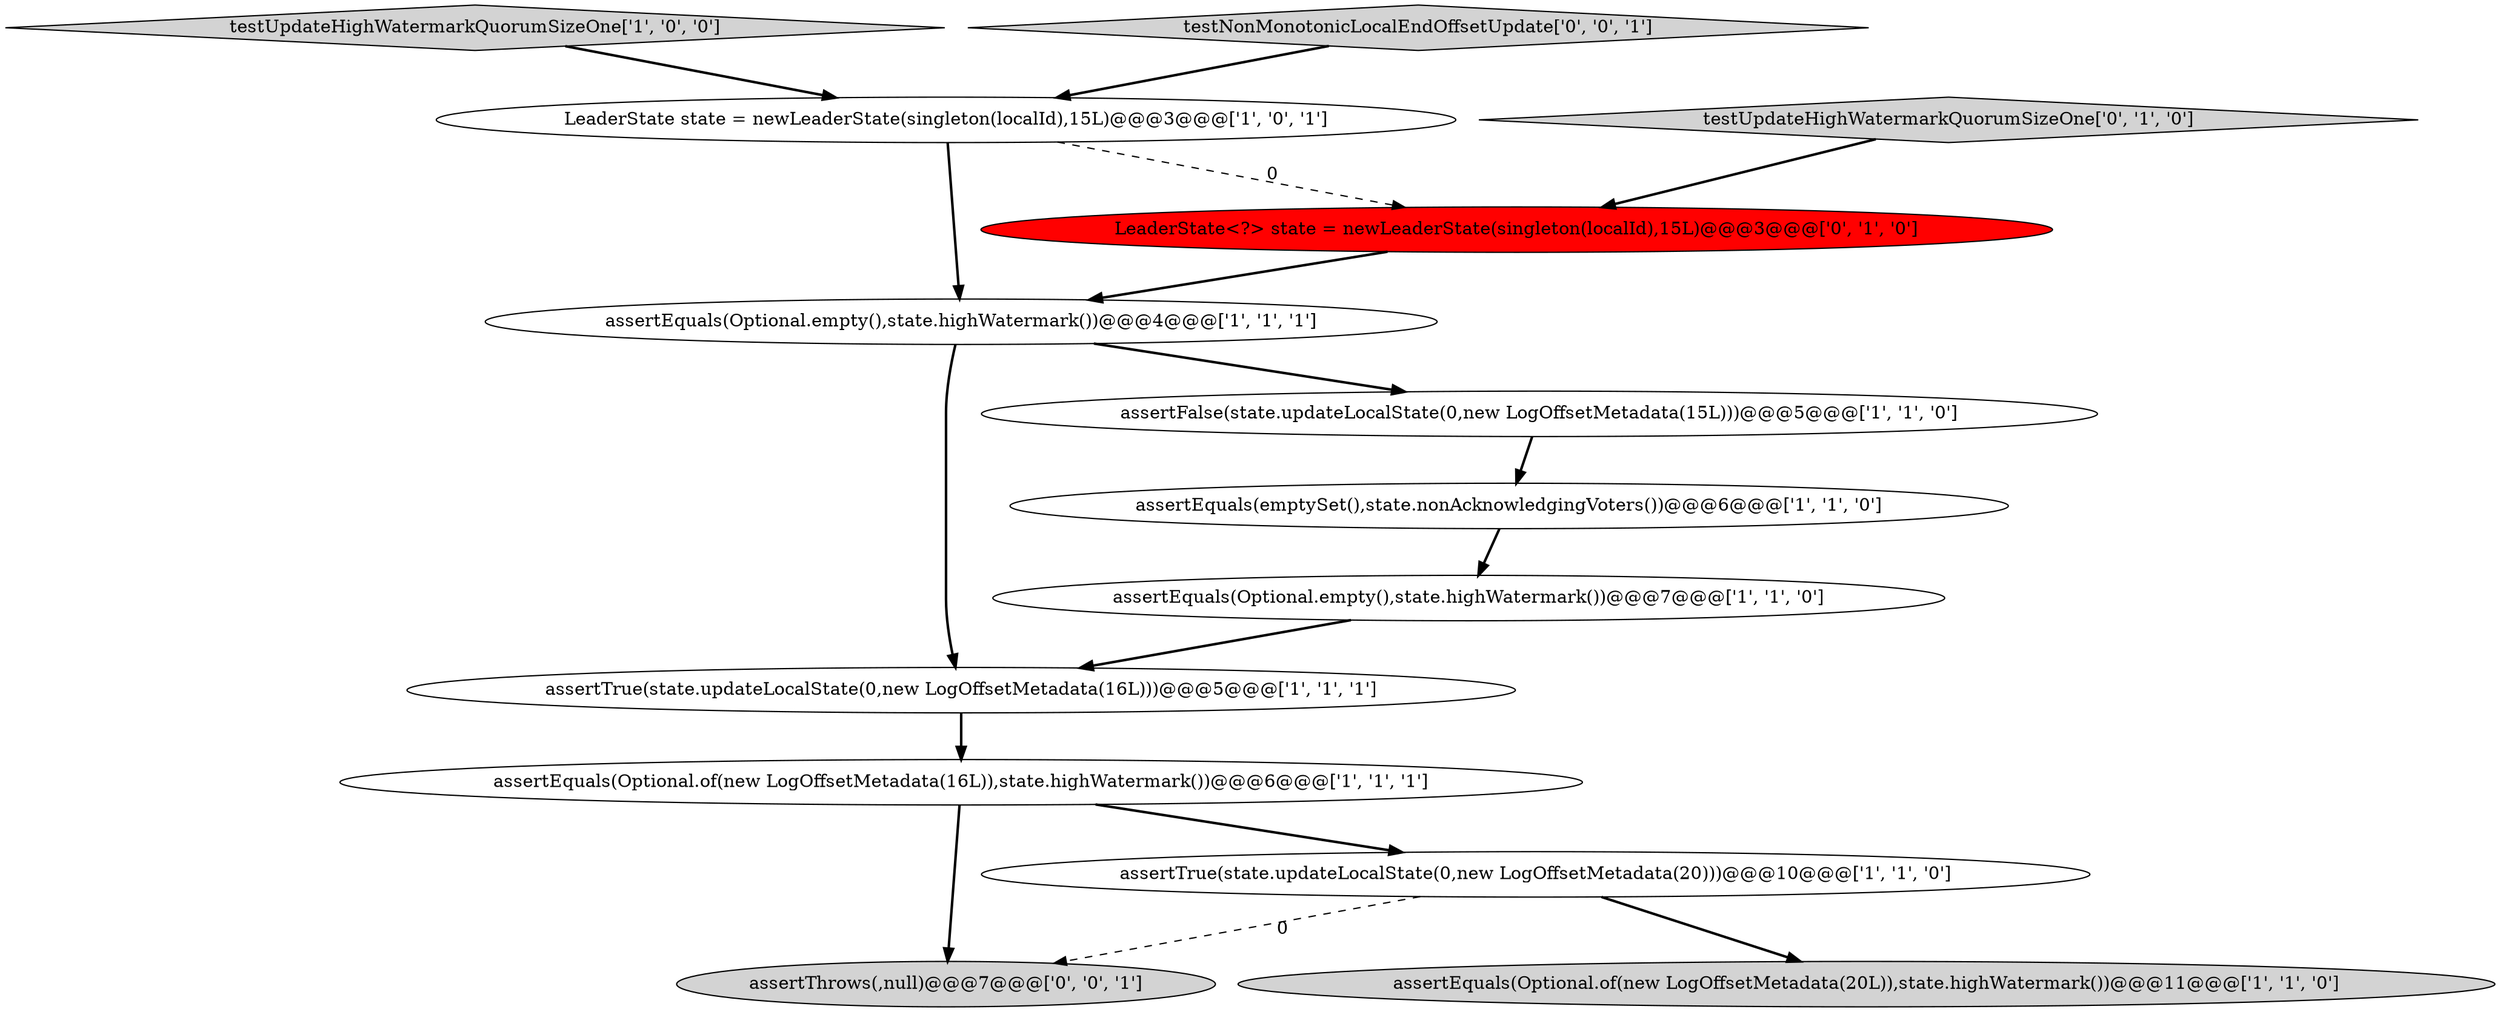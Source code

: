 digraph {
10 [style = filled, label = "LeaderState<?> state = newLeaderState(singleton(localId),15L)@@@3@@@['0', '1', '0']", fillcolor = red, shape = ellipse image = "AAA1AAABBB2BBB"];
1 [style = filled, label = "assertEquals(Optional.empty(),state.highWatermark())@@@7@@@['1', '1', '0']", fillcolor = white, shape = ellipse image = "AAA0AAABBB1BBB"];
8 [style = filled, label = "assertTrue(state.updateLocalState(0,new LogOffsetMetadata(16L)))@@@5@@@['1', '1', '1']", fillcolor = white, shape = ellipse image = "AAA0AAABBB1BBB"];
3 [style = filled, label = "assertEquals(Optional.of(new LogOffsetMetadata(16L)),state.highWatermark())@@@6@@@['1', '1', '1']", fillcolor = white, shape = ellipse image = "AAA0AAABBB1BBB"];
13 [style = filled, label = "assertThrows(,null)@@@7@@@['0', '0', '1']", fillcolor = lightgray, shape = ellipse image = "AAA0AAABBB3BBB"];
2 [style = filled, label = "assertEquals(emptySet(),state.nonAcknowledgingVoters())@@@6@@@['1', '1', '0']", fillcolor = white, shape = ellipse image = "AAA0AAABBB1BBB"];
4 [style = filled, label = "assertEquals(Optional.of(new LogOffsetMetadata(20L)),state.highWatermark())@@@11@@@['1', '1', '0']", fillcolor = lightgray, shape = ellipse image = "AAA0AAABBB1BBB"];
0 [style = filled, label = "LeaderState state = newLeaderState(singleton(localId),15L)@@@3@@@['1', '0', '1']", fillcolor = white, shape = ellipse image = "AAA0AAABBB1BBB"];
5 [style = filled, label = "assertEquals(Optional.empty(),state.highWatermark())@@@4@@@['1', '1', '1']", fillcolor = white, shape = ellipse image = "AAA0AAABBB1BBB"];
9 [style = filled, label = "testUpdateHighWatermarkQuorumSizeOne['1', '0', '0']", fillcolor = lightgray, shape = diamond image = "AAA0AAABBB1BBB"];
11 [style = filled, label = "testUpdateHighWatermarkQuorumSizeOne['0', '1', '0']", fillcolor = lightgray, shape = diamond image = "AAA0AAABBB2BBB"];
7 [style = filled, label = "assertFalse(state.updateLocalState(0,new LogOffsetMetadata(15L)))@@@5@@@['1', '1', '0']", fillcolor = white, shape = ellipse image = "AAA0AAABBB1BBB"];
12 [style = filled, label = "testNonMonotonicLocalEndOffsetUpdate['0', '0', '1']", fillcolor = lightgray, shape = diamond image = "AAA0AAABBB3BBB"];
6 [style = filled, label = "assertTrue(state.updateLocalState(0,new LogOffsetMetadata(20)))@@@10@@@['1', '1', '0']", fillcolor = white, shape = ellipse image = "AAA0AAABBB1BBB"];
3->13 [style = bold, label=""];
5->7 [style = bold, label=""];
6->4 [style = bold, label=""];
3->6 [style = bold, label=""];
5->8 [style = bold, label=""];
1->8 [style = bold, label=""];
10->5 [style = bold, label=""];
9->0 [style = bold, label=""];
6->13 [style = dashed, label="0"];
11->10 [style = bold, label=""];
7->2 [style = bold, label=""];
12->0 [style = bold, label=""];
2->1 [style = bold, label=""];
0->10 [style = dashed, label="0"];
0->5 [style = bold, label=""];
8->3 [style = bold, label=""];
}
